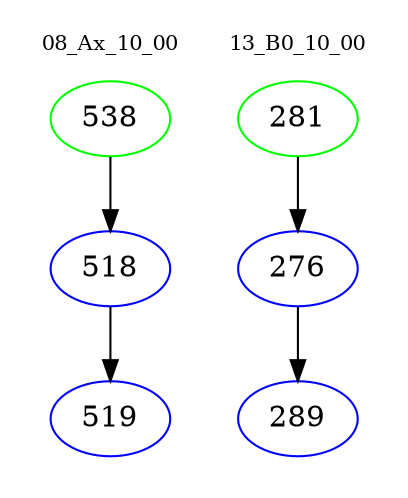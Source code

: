digraph{
subgraph cluster_0 {
color = white
label = "08_Ax_10_00";
fontsize=10;
T0_538 [label="538", color="green"]
T0_538 -> T0_518 [color="black"]
T0_518 [label="518", color="blue"]
T0_518 -> T0_519 [color="black"]
T0_519 [label="519", color="blue"]
}
subgraph cluster_1 {
color = white
label = "13_B0_10_00";
fontsize=10;
T1_281 [label="281", color="green"]
T1_281 -> T1_276 [color="black"]
T1_276 [label="276", color="blue"]
T1_276 -> T1_289 [color="black"]
T1_289 [label="289", color="blue"]
}
}
